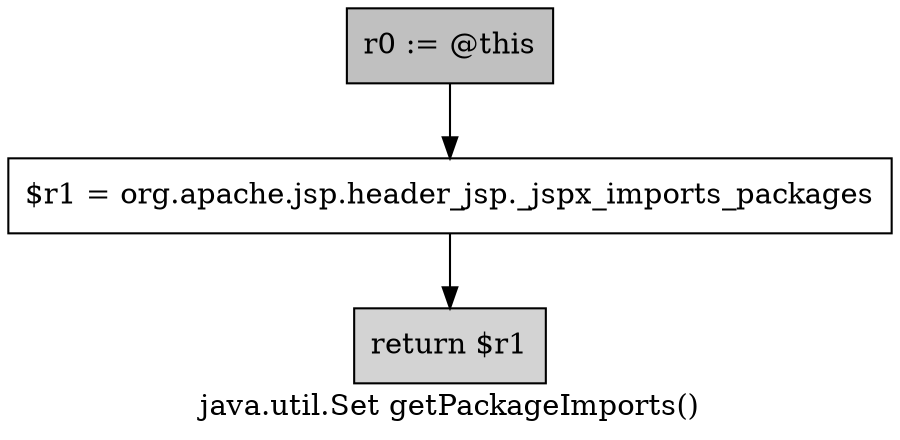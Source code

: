 digraph "java.util.Set getPackageImports()" {
    label="java.util.Set getPackageImports()";
    node [shape=box];
    "0" [style=filled,fillcolor=gray,label="r0 := @this",];
    "1" [label="$r1 = org.apache.jsp.header_jsp._jspx_imports_packages",];
    "0"->"1";
    "2" [style=filled,fillcolor=lightgray,label="return $r1",];
    "1"->"2";
}
